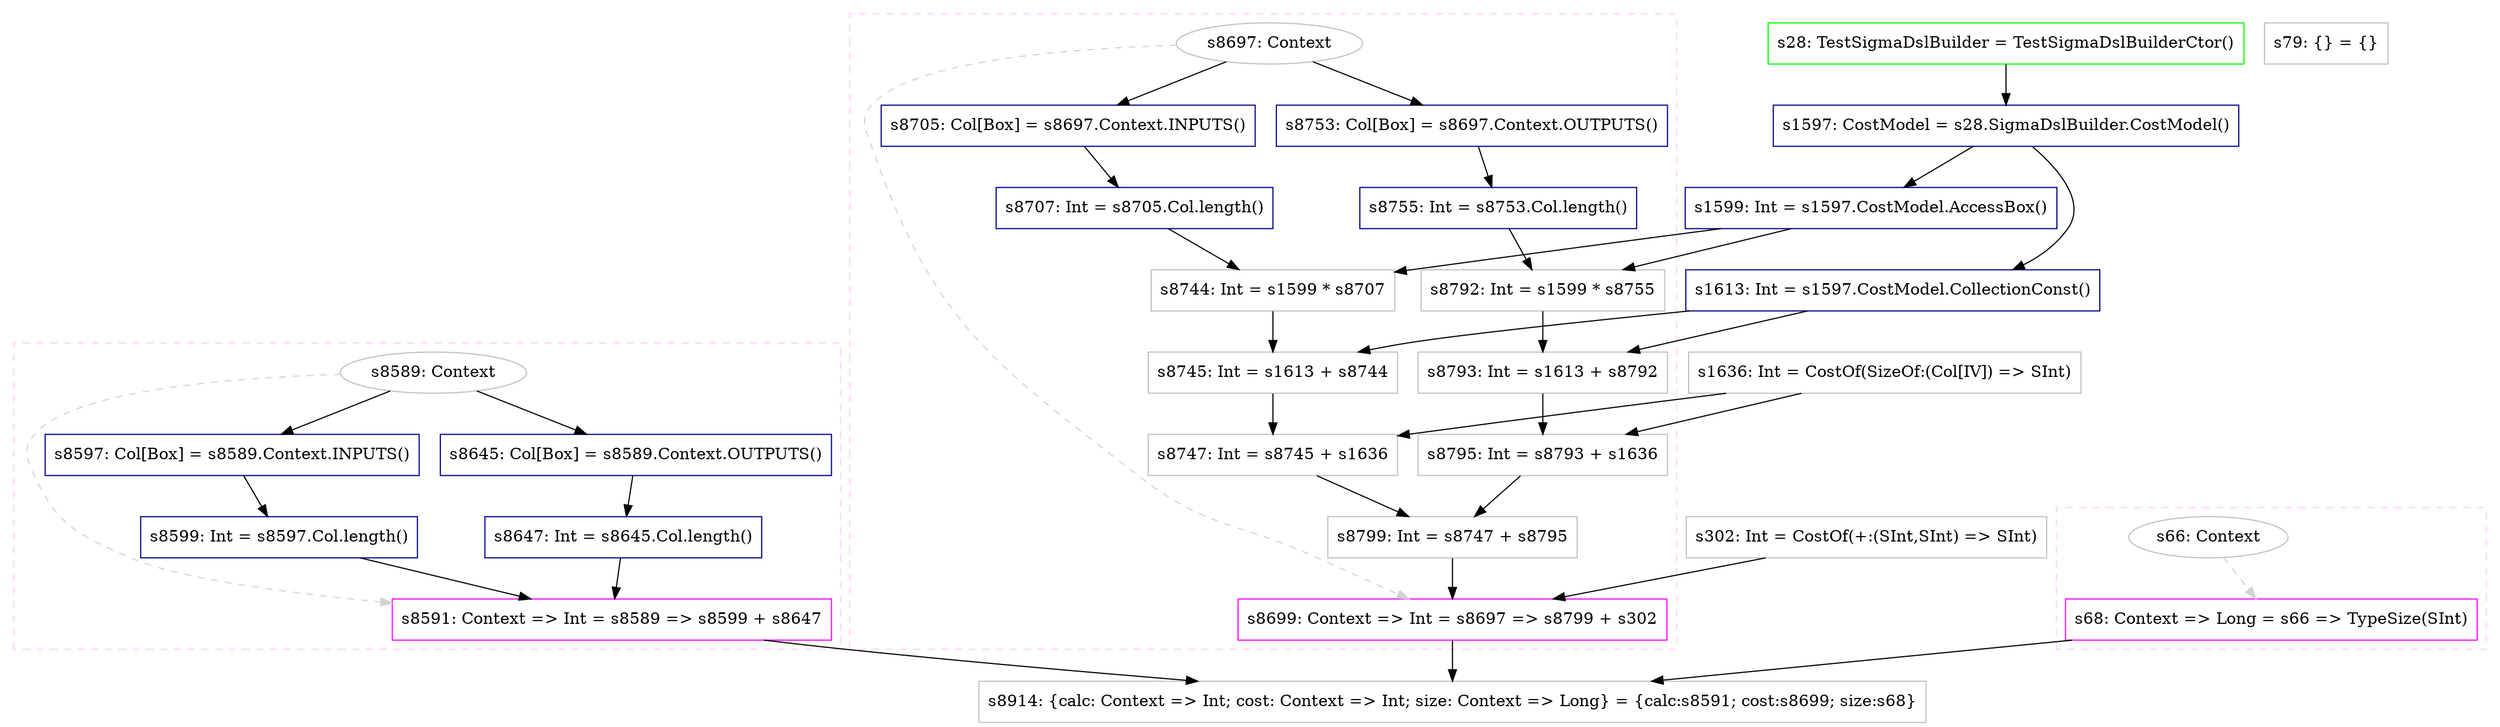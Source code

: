 digraph "size" {
concentrate=true
node [style=filled, fillcolor=orangered]

subgraph cluster_s8591 {
style=dashed; color="#FFCCFF"
"s8589" [
label="s8589: Context"
shape=oval, color=gray, tooltip="s8589:Context", style=filled, fillcolor=white
]
"s8591" [
label="s8591: Context => Int = s8589 => s8599 + s8647"
shape=box, color=magenta, tooltip="s8591:Context => Int", style=filled, fillcolor=white
]
{rank=source; s8589}
"s8597" [
label="s8597: Col[Box] = s8589.Context.INPUTS()"
shape=box, color=darkblue, tooltip="s8597:Col[Box]", style=filled, fillcolor=white
]
"s8599" [
label="s8599: Int = s8597.Col.length()"
shape=box, color=darkblue, tooltip="s8599:Int", style=filled, fillcolor=white
]
"s8645" [
label="s8645: Col[Box] = s8589.Context.OUTPUTS()"
shape=box, color=darkblue, tooltip="s8645:Col[Box]", style=filled, fillcolor=white
]
"s8647" [
label="s8647: Int = s8645.Col.length()"
shape=box, color=darkblue, tooltip="s8647:Int", style=filled, fillcolor=white
]
{rank=sink; s8591}
}
"s28" [
label="s28: TestSigmaDslBuilder = TestSigmaDslBuilderCtor()"
shape=box, color=green, tooltip="s28:TestSigmaDslBuilder", style=filled, fillcolor=white
]
"s1597" [
label="s1597: CostModel = s28.SigmaDslBuilder.CostModel()"
shape=box, color=darkblue, tooltip="s1597:CostModel", style=filled, fillcolor=white
]
"s1613" [
label="s1613: Int = s1597.CostModel.CollectionConst()"
shape=box, color=darkblue, tooltip="s1613:Int", style=filled, fillcolor=white
]
"s1636" [
label="s1636: Int = CostOf(SizeOf:(Col[IV]) => SInt)"
shape=box, color=gray, tooltip="s1636:Int", style=filled, fillcolor=white
]
"s302" [
label="s302: Int = CostOf(+:(SInt,SInt) => SInt)"
shape=box, color=gray, tooltip="s302:Int", style=filled, fillcolor=white
]
"s1599" [
label="s1599: Int = s1597.CostModel.AccessBox()"
shape=box, color=darkblue, tooltip="s1599:Int", style=filled, fillcolor=white
]
subgraph cluster_s8699 {
style=dashed; color="#FFCCFF"
"s8697" [
label="s8697: Context"
shape=oval, color=gray, tooltip="s8697:Context", style=filled, fillcolor=white
]
"s8699" [
label="s8699: Context => Int = s8697 => s8799 + s302"
shape=box, color=magenta, tooltip="s8699:Context => Int", style=filled, fillcolor=white
]
{rank=source; s8697}
"s8705" [
label="s8705: Col[Box] = s8697.Context.INPUTS()"
shape=box, color=darkblue, tooltip="s8705:Col[Box]", style=filled, fillcolor=white
]
"s8707" [
label="s8707: Int = s8705.Col.length()"
shape=box, color=darkblue, tooltip="s8707:Int", style=filled, fillcolor=white
]
"s8744" [
label="s8744: Int = s1599 * s8707"
shape=box, color=gray, tooltip="s8744:Int", style=filled, fillcolor=white
]
"s8745" [
label="s8745: Int = s1613 + s8744"
shape=box, color=gray, tooltip="s8745:Int", style=filled, fillcolor=white
]
"s8747" [
label="s8747: Int = s8745 + s1636"
shape=box, color=gray, tooltip="s8747:Int", style=filled, fillcolor=white
]
"s8753" [
label="s8753: Col[Box] = s8697.Context.OUTPUTS()"
shape=box, color=darkblue, tooltip="s8753:Col[Box]", style=filled, fillcolor=white
]
"s8755" [
label="s8755: Int = s8753.Col.length()"
shape=box, color=darkblue, tooltip="s8755:Int", style=filled, fillcolor=white
]
"s8792" [
label="s8792: Int = s1599 * s8755"
shape=box, color=gray, tooltip="s8792:Int", style=filled, fillcolor=white
]
"s8793" [
label="s8793: Int = s1613 + s8792"
shape=box, color=gray, tooltip="s8793:Int", style=filled, fillcolor=white
]
"s8795" [
label="s8795: Int = s8793 + s1636"
shape=box, color=gray, tooltip="s8795:Int", style=filled, fillcolor=white
]
"s8799" [
label="s8799: Int = s8747 + s8795"
shape=box, color=gray, tooltip="s8799:Int", style=filled, fillcolor=white
]
{rank=sink; s8699}
}
subgraph cluster_s68 {
style=dashed; color="#FFCCFF"
"s66" [
label="s66: Context"
shape=oval, color=gray, tooltip="s66:Context", style=filled, fillcolor=white
]
"s68" [
label="s68: Context => Long = s66 => TypeSize(SInt)"
shape=box, color=magenta, tooltip="s68:Context => Long", style=filled, fillcolor=white
]
{rank=source; s66}
{rank=sink; s68}
}
"s8914" [
label="s8914: {calc: Context => Int; cost: Context => Int; size: Context => Long} = {calc:s8591; cost:s8699; size:s68}"
shape=box, color=gray, tooltip="s8914:{calc: Context => Int; cost: Context => Int; size: Context => Long}", style=filled, fillcolor=white
]
"s79" [
label="s79: {} = {}"
shape=box, color=gray, tooltip="s79:{}", style=filled, fillcolor=white
]
"s8753" -> "s8755" [style=solid]
"s8745" -> "s8747" [style=solid]
"s1636" -> "s8747" [style=solid]
"s1597" -> "s1613" [style=solid]
"s8697" -> "s8705" [style=solid]
"s8697" -> "s8699" [style=dashed, color=lightgray, weight=0]
"s8799" -> "s8699" [style=solid]
"s302" -> "s8699" [style=solid]
"s8645" -> "s8647" [style=solid]
"s8697" -> "s8753" [style=solid]
"s8793" -> "s8795" [style=solid]
"s1636" -> "s8795" [style=solid]
"s8589" -> "s8645" [style=solid]
"s1599" -> "s8792" [style=solid]
"s8755" -> "s8792" [style=solid]
"s8597" -> "s8599" [style=solid]
"s1597" -> "s1599" [style=solid]
"s8589" -> "s8591" [style=dashed, color=lightgray, weight=0]
"s8599" -> "s8591" [style=solid]
"s8647" -> "s8591" [style=solid]
"s8589" -> "s8597" [style=solid]
"s1613" -> "s8745" [style=solid]
"s8744" -> "s8745" [style=solid]
"s8747" -> "s8799" [style=solid]
"s8795" -> "s8799" [style=solid]
"s8705" -> "s8707" [style=solid]
"s1599" -> "s8744" [style=solid]
"s8707" -> "s8744" [style=solid]
"s8591" -> "s8914" [style=solid]
"s8699" -> "s8914" [style=solid]
"s68" -> "s8914" [style=solid]
"s1613" -> "s8793" [style=solid]
"s8792" -> "s8793" [style=solid]
"s66" -> "s68" [style=dashed, color=lightgray, weight=0]
"s28" -> "s1597" [style=solid]
}
